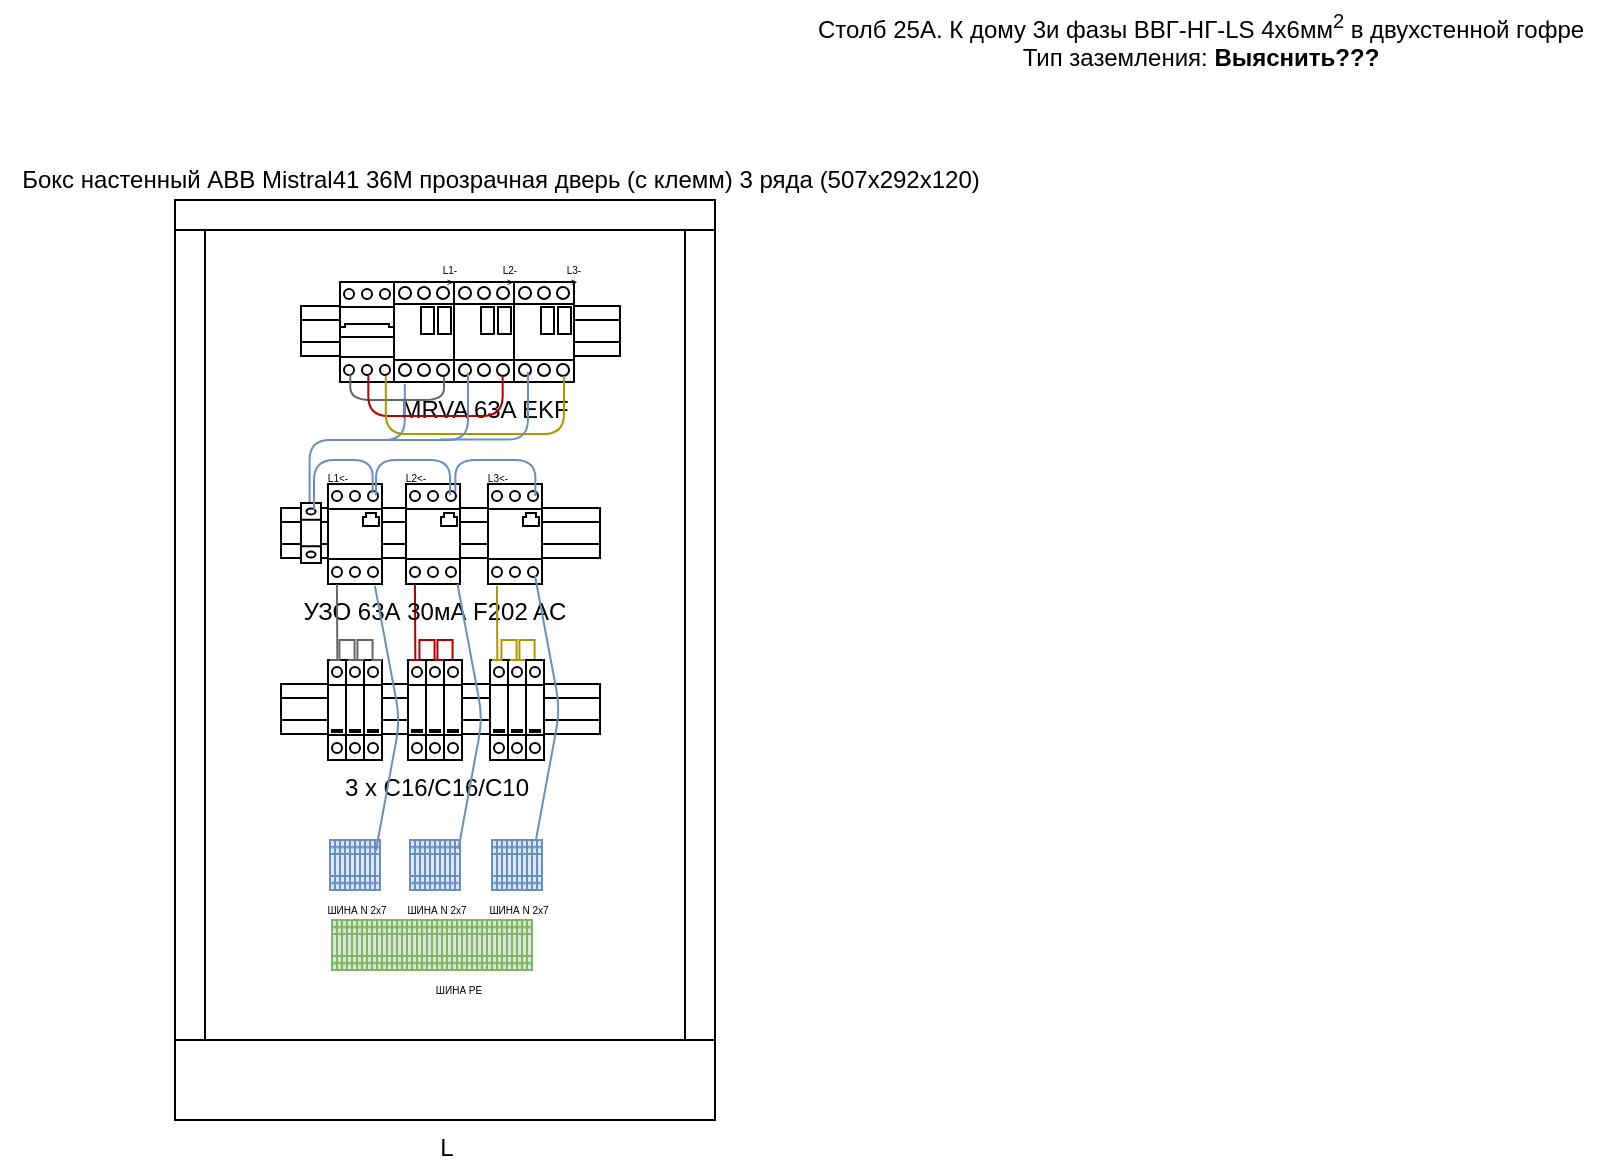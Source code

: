 <mxfile version="14.8.4" type="github">
  <diagram name="Page-1" id="099fd60b-425b-db50-ffb0-6b813814b670">
    <mxGraphModel dx="358" dy="247" grid="1" gridSize="10" guides="1" tooltips="1" connect="1" arrows="1" fold="1" page="1" pageScale="1" pageWidth="850" pageHeight="1100" background="none" math="0" shadow="0">
      <root>
        <mxCell id="0" />
        <mxCell id="1" parent="0" />
        <mxCell id="Ltz8epcXwrkfNexixSwU-1" value="L" style="verticalLabelPosition=bottom;dashed=0;shadow=0;html=1;align=center;verticalAlign=top;shape=mxgraph.cabinets.cabinet;hasStand=1" parent="1" vertex="1">
          <mxGeometry x="97.5" y="110" width="270" height="460" as="geometry" />
        </mxCell>
        <mxCell id="b2apCBRLnLN1PqMGx8Zv-62" value="" style="pointerEvents=1;verticalLabelPosition=bottom;shadow=0;dashed=0;align=center;html=1;verticalAlign=top;shape=mxgraph.electrical.waveforms.pulse_1;fontSize=3;strokeColor=#B20000;fillColor=#e51400;fontColor=#ffffff;" parent="1" vertex="1">
          <mxGeometry x="224" y="330" width="17" height="10" as="geometry" />
        </mxCell>
        <mxCell id="b2apCBRLnLN1PqMGx8Zv-55" value="" style="endArrow=none;html=1;fontSize=3;labelBorderColor=none;fillColor=#e51400;strokeColor=#B20000;exitX=0.519;exitY=-0.007;exitDx=0;exitDy=0;exitPerimeter=0;" parent="1" edge="1">
          <mxGeometry width="50" height="50" relative="1" as="geometry">
            <mxPoint x="217.671" y="339.65" as="sourcePoint" />
            <mxPoint x="217.46" y="302" as="targetPoint" />
          </mxGeometry>
        </mxCell>
        <mxCell id="Ltz8epcXwrkfNexixSwU-2" value="&lt;div&gt;Столб 25А. К дому 3и фазы ВВГ-НГ-LS 4x6мм&lt;sup&gt;2&lt;/sup&gt; в двухстенной гофре&lt;/div&gt;&lt;div&gt;Тип заземления: &lt;b&gt;Выяснить???&lt;/b&gt;&lt;br&gt;&lt;/div&gt;" style="text;html=1;align=center;verticalAlign=middle;resizable=0;points=[];autosize=1;strokeColor=none;" parent="1" vertex="1">
          <mxGeometry x="410" y="10" width="400" height="40" as="geometry" />
        </mxCell>
        <mxCell id="b2apCBRLnLN1PqMGx8Zv-47" value="" style="verticalLabelPosition=bottom;dashed=0;shadow=0;html=1;align=center;verticalAlign=top;shape=mxgraph.cabinets.din_rail;fontSize=3;" parent="1" vertex="1">
          <mxGeometry x="160.5" y="163" width="159.5" height="25" as="geometry" />
        </mxCell>
        <mxCell id="Ltz8epcXwrkfNexixSwU-4" value="Бокс настенный ABB Mistral41 36М прозрачная дверь (с клемм) 3 ряда (507x292x120)" style="text;html=1;align=center;verticalAlign=middle;resizable=0;points=[];autosize=1;strokeColor=none;" parent="1" vertex="1">
          <mxGeometry x="10" y="90" width="500" height="20" as="geometry" />
        </mxCell>
        <object label="" id="b2apCBRLnLN1PqMGx8Zv-2">
          <mxCell style="verticalLabelPosition=bottom;dashed=0;shadow=0;html=1;align=center;verticalAlign=top;shape=mxgraph.cabinets.motor_starter_32_125a;" parent="1" vertex="1">
            <mxGeometry x="207" y="151" width="30" height="50" as="geometry" />
          </mxCell>
        </object>
        <mxCell id="b2apCBRLnLN1PqMGx8Zv-3" value="MRVA 63A EKF" style="verticalLabelPosition=bottom;dashed=0;shadow=0;html=1;align=center;verticalAlign=top;shape=mxgraph.cabinets.motor_starter_32_125a;" parent="1" vertex="1">
          <mxGeometry x="237" y="151" width="30" height="50" as="geometry" />
        </mxCell>
        <mxCell id="b2apCBRLnLN1PqMGx8Zv-4" value="" style="verticalLabelPosition=bottom;dashed=0;shadow=0;html=1;align=center;verticalAlign=top;shape=mxgraph.cabinets.motor_starter_32_125a;" parent="1" vertex="1">
          <mxGeometry x="267" y="151" width="30" height="50" as="geometry" />
        </mxCell>
        <mxCell id="b2apCBRLnLN1PqMGx8Zv-42" value="" style="verticalLabelPosition=bottom;dashed=0;shadow=0;html=1;align=center;verticalAlign=top;shape=mxgraph.cabinets.din_rail;fontSize=3;" parent="1" vertex="1">
          <mxGeometry x="150.5" y="352" width="159.5" height="25" as="geometry" />
        </mxCell>
        <mxCell id="b2apCBRLnLN1PqMGx8Zv-15" value="" style="verticalLabelPosition=bottom;dashed=0;shadow=0;html=1;align=center;verticalAlign=top;shape=mxgraph.cabinets.surge_protection_1p;" parent="1" vertex="1">
          <mxGeometry x="174" y="340" width="9" height="50" as="geometry" />
        </mxCell>
        <mxCell id="b2apCBRLnLN1PqMGx8Zv-16" value="" style="verticalLabelPosition=bottom;dashed=0;shadow=0;html=1;align=center;verticalAlign=top;shape=mxgraph.cabinets.surge_protection_1p;" parent="1" vertex="1">
          <mxGeometry x="183" y="340" width="9" height="50" as="geometry" />
        </mxCell>
        <mxCell id="b2apCBRLnLN1PqMGx8Zv-17" value="" style="verticalLabelPosition=bottom;dashed=0;shadow=0;html=1;align=center;verticalAlign=top;shape=mxgraph.cabinets.surge_protection_1p;" parent="1" vertex="1">
          <mxGeometry x="192" y="340" width="9" height="50" as="geometry" />
        </mxCell>
        <mxCell id="b2apCBRLnLN1PqMGx8Zv-46" value="" style="verticalLabelPosition=bottom;dashed=0;shadow=0;html=1;align=center;verticalAlign=top;shape=mxgraph.cabinets.din_rail;fontSize=3;" parent="1" vertex="1">
          <mxGeometry x="150.5" y="264" width="159.5" height="25" as="geometry" />
        </mxCell>
        <mxCell id="b2apCBRLnLN1PqMGx8Zv-22" value="" style="verticalLabelPosition=bottom;dashed=0;shadow=0;html=1;align=center;verticalAlign=top;shape=mxgraph.cabinets.motor_protection_cb;" parent="1" vertex="1">
          <mxGeometry x="174" y="252" width="27" height="50" as="geometry" />
        </mxCell>
        <mxCell id="b2apCBRLnLN1PqMGx8Zv-23" value="УЗО 63А 30мА F202 AC" style="verticalLabelPosition=bottom;dashed=0;shadow=0;html=1;align=center;verticalAlign=top;shape=mxgraph.cabinets.motor_protection_cb;" parent="1" vertex="1">
          <mxGeometry x="213" y="252" width="27" height="50" as="geometry" />
        </mxCell>
        <mxCell id="b2apCBRLnLN1PqMGx8Zv-24" value="" style="verticalLabelPosition=bottom;dashed=0;shadow=0;html=1;align=center;verticalAlign=top;shape=mxgraph.cabinets.motor_protection_cb;" parent="1" vertex="1">
          <mxGeometry x="254" y="252" width="27" height="50" as="geometry" />
        </mxCell>
        <mxCell id="b2apCBRLnLN1PqMGx8Zv-25" value="" style="verticalLabelPosition=bottom;dashed=0;shadow=0;html=1;align=center;verticalAlign=top;shape=mxgraph.cabinets.cb_3p;" parent="1" vertex="1">
          <mxGeometry x="180" y="151" width="27" height="50" as="geometry" />
        </mxCell>
        <mxCell id="b2apCBRLnLN1PqMGx8Zv-26" value="" style="verticalLabelPosition=bottom;dashed=0;shadow=0;html=1;align=center;verticalAlign=top;shape=mxgraph.cabinets.surge_protection_1p;" parent="1" vertex="1">
          <mxGeometry x="214" y="340" width="9" height="50" as="geometry" />
        </mxCell>
        <mxCell id="b2apCBRLnLN1PqMGx8Zv-27" value="" style="verticalLabelPosition=bottom;dashed=0;shadow=0;html=1;align=center;verticalAlign=top;shape=mxgraph.cabinets.surge_protection_1p;" parent="1" vertex="1">
          <mxGeometry x="232" y="340" width="9" height="50" as="geometry" />
        </mxCell>
        <mxCell id="b2apCBRLnLN1PqMGx8Zv-28" value="3 x C16/C16/C10" style="verticalLabelPosition=bottom;dashed=0;shadow=0;html=1;align=center;verticalAlign=top;shape=mxgraph.cabinets.surge_protection_1p;" parent="1" vertex="1">
          <mxGeometry x="223" y="340" width="9" height="50" as="geometry" />
        </mxCell>
        <mxCell id="b2apCBRLnLN1PqMGx8Zv-29" value="" style="verticalLabelPosition=bottom;dashed=0;shadow=0;html=1;align=center;verticalAlign=top;shape=mxgraph.cabinets.surge_protection_1p;" parent="1" vertex="1">
          <mxGeometry x="255" y="340" width="9" height="50" as="geometry" />
        </mxCell>
        <mxCell id="b2apCBRLnLN1PqMGx8Zv-30" value="" style="verticalLabelPosition=bottom;dashed=0;shadow=0;html=1;align=center;verticalAlign=top;shape=mxgraph.cabinets.surge_protection_1p;" parent="1" vertex="1">
          <mxGeometry x="264" y="340" width="9" height="50" as="geometry" />
        </mxCell>
        <mxCell id="b2apCBRLnLN1PqMGx8Zv-63" value="" style="pointerEvents=1;verticalLabelPosition=bottom;shadow=0;dashed=0;align=center;html=1;verticalAlign=top;shape=mxgraph.electrical.waveforms.pulse_1;fontSize=3;strokeColor=#B09500;fillColor=#e3c800;fontColor=#000000;" parent="1" vertex="1">
          <mxGeometry x="256" y="330" width="17" height="10" as="geometry" />
        </mxCell>
        <mxCell id="b2apCBRLnLN1PqMGx8Zv-64" value="" style="pointerEvents=1;verticalLabelPosition=bottom;shadow=0;dashed=0;align=center;html=1;verticalAlign=top;shape=mxgraph.electrical.waveforms.pulse_1;fontSize=3;strokeColor=#B09500;fillColor=#e3c800;fontColor=#000000;" parent="1" vertex="1">
          <mxGeometry x="265" y="330" width="17" height="10" as="geometry" />
        </mxCell>
        <mxCell id="b2apCBRLnLN1PqMGx8Zv-31" value="" style="verticalLabelPosition=bottom;dashed=0;shadow=0;html=1;align=center;verticalAlign=top;shape=mxgraph.cabinets.surge_protection_1p;" parent="1" vertex="1">
          <mxGeometry x="273" y="340" width="9" height="50" as="geometry" />
        </mxCell>
        <mxCell id="b2apCBRLnLN1PqMGx8Zv-34" value="" style="endArrow=none;html=1;fontSize=3;labelBorderColor=none;fillColor=#f5f5f5;strokeColor=#666666;exitX=0.519;exitY=-0.007;exitDx=0;exitDy=0;exitPerimeter=0;" parent="1" edge="1">
          <mxGeometry width="50" height="50" relative="1" as="geometry">
            <mxPoint x="178.671" y="339.65" as="sourcePoint" />
            <mxPoint x="178.46" y="302" as="targetPoint" />
          </mxGeometry>
        </mxCell>
        <mxCell id="b2apCBRLnLN1PqMGx8Zv-56" value="" style="endArrow=none;html=1;fontSize=3;labelBorderColor=none;fillColor=#e3c800;strokeColor=#B09500;exitX=0.519;exitY=-0.007;exitDx=0;exitDy=0;exitPerimeter=0;" parent="1" edge="1">
          <mxGeometry width="50" height="50" relative="1" as="geometry">
            <mxPoint x="258.671" y="340.65" as="sourcePoint" />
            <mxPoint x="258.46" y="303" as="targetPoint" />
          </mxGeometry>
        </mxCell>
        <mxCell id="b2apCBRLnLN1PqMGx8Zv-59" value="" style="pointerEvents=1;verticalLabelPosition=bottom;shadow=0;dashed=0;align=center;html=1;verticalAlign=top;shape=mxgraph.electrical.waveforms.pulse_1;fontSize=3;fillColor=#f5f5f5;strokeColor=#666666;fontColor=#333333;" parent="1" vertex="1">
          <mxGeometry x="175" y="330" width="17" height="10" as="geometry" />
        </mxCell>
        <mxCell id="b2apCBRLnLN1PqMGx8Zv-60" value="" style="pointerEvents=1;verticalLabelPosition=bottom;shadow=0;dashed=0;align=center;html=1;verticalAlign=top;shape=mxgraph.electrical.waveforms.pulse_1;fontSize=3;fillColor=#f5f5f5;strokeColor=#666666;fontColor=#333333;" parent="1" vertex="1">
          <mxGeometry x="184" y="330" width="17" height="10" as="geometry" />
        </mxCell>
        <mxCell id="b2apCBRLnLN1PqMGx8Zv-61" value="" style="pointerEvents=1;verticalLabelPosition=bottom;shadow=0;dashed=0;align=center;html=1;verticalAlign=top;shape=mxgraph.electrical.waveforms.pulse_1;fontSize=3;fillColor=#e51400;strokeColor=#B20000;fontColor=#ffffff;" parent="1" vertex="1">
          <mxGeometry x="215" y="330" width="17" height="10" as="geometry" />
        </mxCell>
        <mxCell id="b2apCBRLnLN1PqMGx8Zv-66" value="ШИНА N 2x7" style="verticalLabelPosition=bottom;dashed=0;shadow=0;html=1;align=center;verticalAlign=top;shape=mxgraph.cabinets.terminal_4mm2_x10;fontSize=5;fillColor=#dae8fc;strokeColor=#6c8ebf;" parent="1" vertex="1">
          <mxGeometry x="175" y="430" width="25" height="25" as="geometry" />
        </mxCell>
        <mxCell id="b2apCBRLnLN1PqMGx8Zv-67" value="ШИНА N 2x7" style="verticalLabelPosition=bottom;dashed=0;shadow=0;html=1;align=center;verticalAlign=top;shape=mxgraph.cabinets.terminal_4mm2_x10;fontSize=5;fillColor=#dae8fc;strokeColor=#6c8ebf;" parent="1" vertex="1">
          <mxGeometry x="215" y="430" width="25" height="25" as="geometry" />
        </mxCell>
        <mxCell id="b2apCBRLnLN1PqMGx8Zv-68" value="ШИНА N 2x7" style="verticalLabelPosition=bottom;dashed=0;shadow=0;html=1;align=center;verticalAlign=top;shape=mxgraph.cabinets.terminal_4mm2_x10;fontSize=5;fillColor=#dae8fc;strokeColor=#6c8ebf;" parent="1" vertex="1">
          <mxGeometry x="256" y="430" width="25" height="25" as="geometry" />
        </mxCell>
        <mxCell id="b2apCBRLnLN1PqMGx8Zv-69" value="" style="endArrow=none;html=1;fontSize=3;labelBorderColor=none;fillColor=#dae8fc;strokeColor=#6c8ebf;exitX=0.918;exitY=0.216;exitDx=0;exitDy=0;exitPerimeter=0;" parent="1" source="b2apCBRLnLN1PqMGx8Zv-66" edge="1">
          <mxGeometry width="50" height="50" relative="1" as="geometry">
            <mxPoint x="197" y="320" as="sourcePoint" />
            <mxPoint x="197.46" y="303" as="targetPoint" />
            <Array as="points">
              <mxPoint x="210" y="370" />
            </Array>
          </mxGeometry>
        </mxCell>
        <mxCell id="b2apCBRLnLN1PqMGx8Zv-71" value="" style="endArrow=none;html=1;fontSize=3;labelBorderColor=none;fillColor=#dae8fc;strokeColor=#6c8ebf;exitX=0.918;exitY=0.216;exitDx=0;exitDy=0;exitPerimeter=0;" parent="1" edge="1">
          <mxGeometry width="50" height="50" relative="1" as="geometry">
            <mxPoint x="239.22" y="434.4" as="sourcePoint" />
            <mxPoint x="238.73" y="302" as="targetPoint" />
            <Array as="points">
              <mxPoint x="251.27" y="369" />
            </Array>
          </mxGeometry>
        </mxCell>
        <mxCell id="b2apCBRLnLN1PqMGx8Zv-72" value="" style="endArrow=none;html=1;fontSize=3;labelBorderColor=none;fillColor=#dae8fc;strokeColor=#6c8ebf;exitX=0.918;exitY=0.216;exitDx=0;exitDy=0;exitPerimeter=0;" parent="1" edge="1">
          <mxGeometry width="50" height="50" relative="1" as="geometry">
            <mxPoint x="277.95" y="430" as="sourcePoint" />
            <mxPoint x="277.46" y="297.6" as="targetPoint" />
            <Array as="points">
              <mxPoint x="290" y="364.6" />
            </Array>
          </mxGeometry>
        </mxCell>
        <mxCell id="b2apCBRLnLN1PqMGx8Zv-73" value="" style="endArrow=none;html=1;fontSize=5;exitX=0.433;exitY=0.883;exitDx=0;exitDy=0;exitPerimeter=0;entryX=0.18;entryY=1.019;entryDx=0;entryDy=0;entryPerimeter=0;fillColor=#dae8fc;strokeColor=#6c8ebf;edgeStyle=orthogonalEdgeStyle;" parent="1" source="b2apCBRLnLN1PqMGx8Zv-74" target="b2apCBRLnLN1PqMGx8Zv-2" edge="1">
          <mxGeometry width="50" height="50" relative="1" as="geometry">
            <mxPoint x="170" y="240" as="sourcePoint" />
            <mxPoint x="220" y="190" as="targetPoint" />
            <Array as="points">
              <mxPoint x="165" y="230" />
              <mxPoint x="212" y="230" />
            </Array>
          </mxGeometry>
        </mxCell>
        <mxCell id="b2apCBRLnLN1PqMGx8Zv-74" value="" style="verticalLabelPosition=bottom;dashed=0;shadow=0;html=1;align=center;verticalAlign=top;shape=mxgraph.cabinets.terminal_40mm2;fontSize=5;fillColor=#ffffff;" parent="1" vertex="1">
          <mxGeometry x="160.5" y="261.5" width="10" height="30" as="geometry" />
        </mxCell>
        <mxCell id="b2apCBRLnLN1PqMGx8Zv-80" value="" style="verticalLabelPosition=bottom;dashed=0;shadow=0;html=1;align=center;verticalAlign=top;shape=mxgraph.cabinets.terminal_4mm2_x10;fontSize=5;fillColor=#d5e8d4;strokeColor=#82b366;" parent="1" vertex="1">
          <mxGeometry x="176" y="470" width="25" height="25" as="geometry" />
        </mxCell>
        <mxCell id="b2apCBRLnLN1PqMGx8Zv-83" value="" style="verticalLabelPosition=bottom;dashed=0;shadow=0;html=1;align=center;verticalAlign=top;shape=mxgraph.cabinets.terminal_4mm2_x10;fontSize=5;fillColor=#d5e8d4;strokeColor=#82b366;" parent="1" vertex="1">
          <mxGeometry x="201" y="470" width="25" height="25" as="geometry" />
        </mxCell>
        <mxCell id="b2apCBRLnLN1PqMGx8Zv-84" value="&lt;div&gt;ШИНА PE&lt;/div&gt;&lt;div&gt;&lt;br&gt;&lt;/div&gt;" style="verticalLabelPosition=bottom;dashed=0;shadow=0;html=1;align=center;verticalAlign=top;shape=mxgraph.cabinets.terminal_4mm2_x10;fontSize=5;fillColor=#d5e8d4;strokeColor=#82b366;" parent="1" vertex="1">
          <mxGeometry x="226" y="470" width="25" height="25" as="geometry" />
        </mxCell>
        <mxCell id="b2apCBRLnLN1PqMGx8Zv-85" value="" style="verticalLabelPosition=bottom;dashed=0;shadow=0;html=1;align=center;verticalAlign=top;shape=mxgraph.cabinets.terminal_4mm2_x10;fontSize=5;fillColor=#d5e8d4;strokeColor=#82b366;" parent="1" vertex="1">
          <mxGeometry x="251" y="470" width="25" height="25" as="geometry" />
        </mxCell>
        <mxCell id="b2apCBRLnLN1PqMGx8Zv-90" value="" style="endArrow=none;html=1;fontSize=5;exitX=0.65;exitY=0.117;exitDx=0;exitDy=0;exitPerimeter=0;edgeStyle=elbowEdgeStyle;entryX=0.827;entryY=0.093;entryDx=0;entryDy=0;entryPerimeter=0;fillColor=#dae8fc;strokeColor=#6c8ebf;" parent="1" source="b2apCBRLnLN1PqMGx8Zv-74" target="b2apCBRLnLN1PqMGx8Zv-22" edge="1">
          <mxGeometry width="50" height="50" relative="1" as="geometry">
            <mxPoint x="180" y="310" as="sourcePoint" />
            <mxPoint x="190" y="230" as="targetPoint" />
            <Array as="points">
              <mxPoint x="180" y="240" />
            </Array>
          </mxGeometry>
        </mxCell>
        <mxCell id="b2apCBRLnLN1PqMGx8Zv-91" value="" style="endArrow=none;html=1;fontSize=5;exitX=0.889;exitY=0.113;exitDx=0;exitDy=0;exitPerimeter=0;edgeStyle=elbowEdgeStyle;entryX=0.815;entryY=0.113;entryDx=0;entryDy=0;entryPerimeter=0;fillColor=#dae8fc;strokeColor=#6c8ebf;" parent="1" source="b2apCBRLnLN1PqMGx8Zv-22" target="b2apCBRLnLN1PqMGx8Zv-23" edge="1">
          <mxGeometry width="50" height="50" relative="1" as="geometry">
            <mxPoint x="177" y="275.01" as="sourcePoint" />
            <mxPoint x="206.329" y="266.65" as="targetPoint" />
            <Array as="points">
              <mxPoint x="220" y="240" />
            </Array>
          </mxGeometry>
        </mxCell>
        <mxCell id="b2apCBRLnLN1PqMGx8Zv-93" value="" style="endArrow=none;html=1;fontSize=5;edgeStyle=elbowEdgeStyle;entryX=0.877;entryY=0.12;entryDx=0;entryDy=0;entryPerimeter=0;fillColor=#dae8fc;strokeColor=#6c8ebf;exitX=0.914;exitY=0.08;exitDx=0;exitDy=0;exitPerimeter=0;" parent="1" source="b2apCBRLnLN1PqMGx8Zv-23" target="b2apCBRLnLN1PqMGx8Zv-24" edge="1">
          <mxGeometry width="50" height="50" relative="1" as="geometry">
            <mxPoint x="236" y="260" as="sourcePoint" />
            <mxPoint x="273.005" y="240.0" as="targetPoint" />
            <Array as="points">
              <mxPoint x="257" y="240" />
            </Array>
          </mxGeometry>
        </mxCell>
        <mxCell id="b2apCBRLnLN1PqMGx8Zv-94" value="" style="endArrow=none;html=1;fontSize=5;exitX=0.19;exitY=0.926;exitDx=0;exitDy=0;exitPerimeter=0;entryX=0.833;entryY=0.949;entryDx=0;entryDy=0;entryPerimeter=0;edgeStyle=elbowEdgeStyle;elbow=vertical;fillColor=#f5f5f5;strokeColor=#666666;" parent="1" source="b2apCBRLnLN1PqMGx8Zv-25" target="b2apCBRLnLN1PqMGx8Zv-2" edge="1">
          <mxGeometry width="50" height="50" relative="1" as="geometry">
            <mxPoint x="190" y="320" as="sourcePoint" />
            <mxPoint x="240" y="270" as="targetPoint" />
            <Array as="points">
              <mxPoint x="210" y="210" />
            </Array>
          </mxGeometry>
        </mxCell>
        <mxCell id="b2apCBRLnLN1PqMGx8Zv-96" value="" style="endArrow=none;html=1;fontSize=5;exitX=0.19;exitY=0.926;exitDx=0;exitDy=0;exitPerimeter=0;entryX=0.811;entryY=0.98;entryDx=0;entryDy=0;entryPerimeter=0;edgeStyle=elbowEdgeStyle;elbow=vertical;fillColor=#e51400;strokeColor=#B20000;" parent="1" edge="1">
          <mxGeometry width="50" height="50" relative="1" as="geometry">
            <mxPoint x="194.14" y="198" as="sourcePoint" />
            <mxPoint x="261.33" y="198" as="targetPoint" />
            <Array as="points">
              <mxPoint x="230" y="218" />
            </Array>
          </mxGeometry>
        </mxCell>
        <mxCell id="b2apCBRLnLN1PqMGx8Zv-97" value="" style="endArrow=none;html=1;fontSize=5;exitX=0.19;exitY=0.926;exitDx=0;exitDy=0;exitPerimeter=0;entryX=0.833;entryY=1;entryDx=0;entryDy=0;entryPerimeter=0;edgeStyle=elbowEdgeStyle;elbow=vertical;fillColor=#e3c800;strokeColor=#B09500;" parent="1" edge="1">
          <mxGeometry width="50" height="50" relative="1" as="geometry">
            <mxPoint x="202.9" y="198" as="sourcePoint" />
            <mxPoint x="291.99" y="198" as="targetPoint" />
            <Array as="points">
              <mxPoint x="240" y="227" />
            </Array>
          </mxGeometry>
        </mxCell>
        <mxCell id="b2apCBRLnLN1PqMGx8Zv-102" value="L1-&amp;gt;" style="text;html=1;strokeColor=none;fillColor=none;align=center;verticalAlign=middle;whiteSpace=wrap;rounded=0;fontSize=5;" parent="1" vertex="1">
          <mxGeometry x="229.5" y="137" width="10" height="20" as="geometry" />
        </mxCell>
        <mxCell id="b2apCBRLnLN1PqMGx8Zv-103" value="L2-&amp;gt;" style="text;html=1;strokeColor=none;fillColor=none;align=center;verticalAlign=middle;whiteSpace=wrap;rounded=0;fontSize=5;" parent="1" vertex="1">
          <mxGeometry x="260" y="137" width="10" height="20" as="geometry" />
        </mxCell>
        <mxCell id="b2apCBRLnLN1PqMGx8Zv-105" value="L3-&amp;gt;" style="text;html=1;strokeColor=none;fillColor=none;align=center;verticalAlign=middle;whiteSpace=wrap;rounded=0;fontSize=5;" parent="1" vertex="1">
          <mxGeometry x="292" y="137" width="10" height="20" as="geometry" />
        </mxCell>
        <mxCell id="b2apCBRLnLN1PqMGx8Zv-106" value="L1&amp;lt;-" style="text;html=1;strokeColor=none;fillColor=none;align=center;verticalAlign=middle;whiteSpace=wrap;rounded=0;fontSize=5;" parent="1" vertex="1">
          <mxGeometry x="174" y="238" width="10" height="20" as="geometry" />
        </mxCell>
        <mxCell id="b2apCBRLnLN1PqMGx8Zv-107" value="L2&amp;lt;-" style="text;html=1;strokeColor=none;fillColor=none;align=center;verticalAlign=middle;whiteSpace=wrap;rounded=0;fontSize=5;" parent="1" vertex="1">
          <mxGeometry x="213" y="238" width="10" height="20" as="geometry" />
        </mxCell>
        <mxCell id="b2apCBRLnLN1PqMGx8Zv-108" value="L3&amp;lt;-" style="text;html=1;strokeColor=none;fillColor=none;align=center;verticalAlign=middle;whiteSpace=wrap;rounded=0;fontSize=5;" parent="1" vertex="1">
          <mxGeometry x="254" y="238" width="10" height="20" as="geometry" />
        </mxCell>
        <mxCell id="ml5xIlC6MXdgIt9IzMsN-1" value="" style="endArrow=none;html=1;entryX=0.233;entryY=0.904;entryDx=0;entryDy=0;entryPerimeter=0;fillColor=#dae8fc;strokeColor=#6c8ebf;" edge="1" parent="1" target="b2apCBRLnLN1PqMGx8Zv-3">
          <mxGeometry width="50" height="50" relative="1" as="geometry">
            <mxPoint x="200" y="230" as="sourcePoint" />
            <mxPoint x="340" y="230" as="targetPoint" />
            <Array as="points">
              <mxPoint x="244" y="230" />
            </Array>
          </mxGeometry>
        </mxCell>
        <mxCell id="ml5xIlC6MXdgIt9IzMsN-2" value="" style="endArrow=none;html=1;entryX=0.233;entryY=0.904;entryDx=0;entryDy=0;entryPerimeter=0;fillColor=#dae8fc;strokeColor=#6c8ebf;" edge="1" parent="1">
          <mxGeometry width="50" height="50" relative="1" as="geometry">
            <mxPoint x="230" y="229.8" as="sourcePoint" />
            <mxPoint x="273.99" y="196" as="targetPoint" />
            <Array as="points">
              <mxPoint x="274" y="229.8" />
            </Array>
          </mxGeometry>
        </mxCell>
      </root>
    </mxGraphModel>
  </diagram>
</mxfile>
